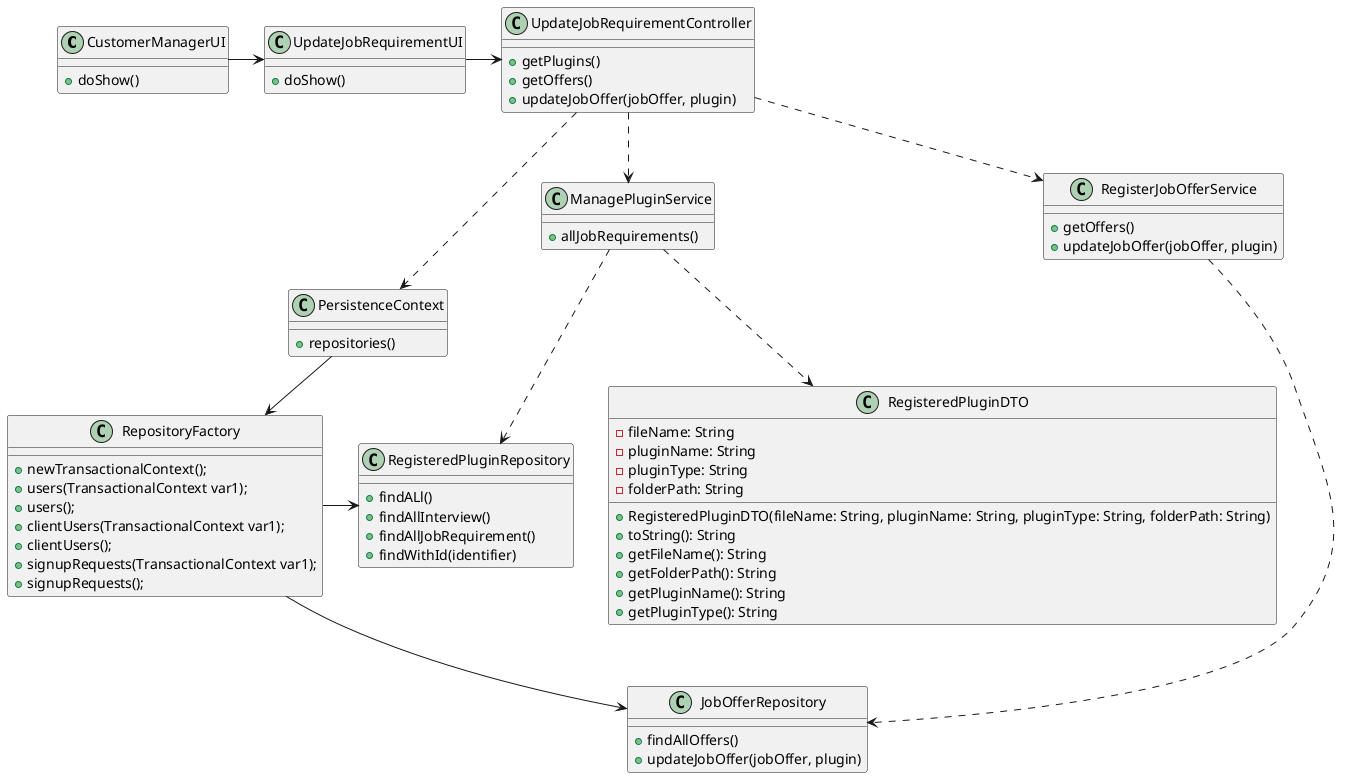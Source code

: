@startuml
'https://plantuml.com/class-diagram

class CustomerManagerUI {
    +doShow()
}

class UpdateJobRequirementUI {
    +doShow()
}

class UpdateJobRequirementController {
    +getPlugins()
    +getOffers()
    +updateJobOffer(jobOffer, plugin)
}

class ManagePluginService {
    +allJobRequirements()
}

class RegisteredPluginRepository {
    +findALl()
    +findAllInterview()
    +findAllJobRequirement()
    +findWithId(identifier)
}

class RegisterJobOfferService {
    +getOffers()
    +updateJobOffer(jobOffer, plugin)
}

class JobOfferRepository {
    +findAllOffers()
    +updateJobOffer(jobOffer, plugin)
}

class PersistenceContext{
    +repositories()
}

class RepositoryFactory{

+newTransactionalContext();
    + users(TransactionalContext var1);
    + users();
    + clientUsers(TransactionalContext var1);
    + clientUsers();
    + signupRequests(TransactionalContext var1);
    + signupRequests();

    }

    class RegisteredPluginDTO {
            -fileName: String
            -pluginName: String
            -pluginType: String
            -folderPath: String

            +RegisteredPluginDTO(fileName: String, pluginName: String, pluginType: String, folderPath: String)
            +toString(): String
            +getFileName(): String
            +getFolderPath(): String
            +getPluginName(): String
            +getPluginType(): String
        }


CustomerManagerUI -> UpdateJobRequirementUI
ManagePluginService .-> RegisteredPluginDTO
ManagePluginService .-> RegisteredPluginRepository
RegisterJobOfferService .--> JobOfferRepository
UpdateJobRequirementUI -> UpdateJobRequirementController
UpdateJobRequirementController .-> ManagePluginService
UpdateJobRequirementController .-> RegisterJobOfferService
UpdateJobRequirementController .-> PersistenceContext
PersistenceContext -> RepositoryFactory : create()
RepositoryFactory -> JobOfferRepository
RepositoryFactory -> RegisteredPluginRepository

@enduml
